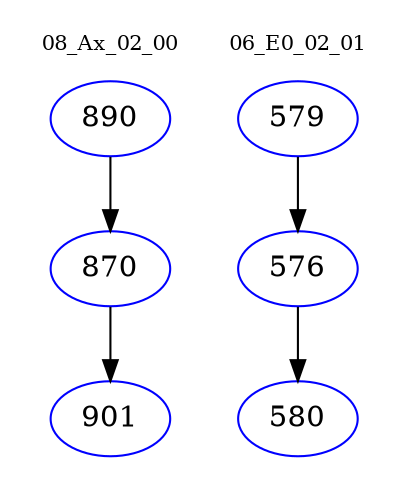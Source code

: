 digraph{
subgraph cluster_0 {
color = white
label = "08_Ax_02_00";
fontsize=10;
T0_890 [label="890", color="blue"]
T0_890 -> T0_870 [color="black"]
T0_870 [label="870", color="blue"]
T0_870 -> T0_901 [color="black"]
T0_901 [label="901", color="blue"]
}
subgraph cluster_1 {
color = white
label = "06_E0_02_01";
fontsize=10;
T1_579 [label="579", color="blue"]
T1_579 -> T1_576 [color="black"]
T1_576 [label="576", color="blue"]
T1_576 -> T1_580 [color="black"]
T1_580 [label="580", color="blue"]
}
}
